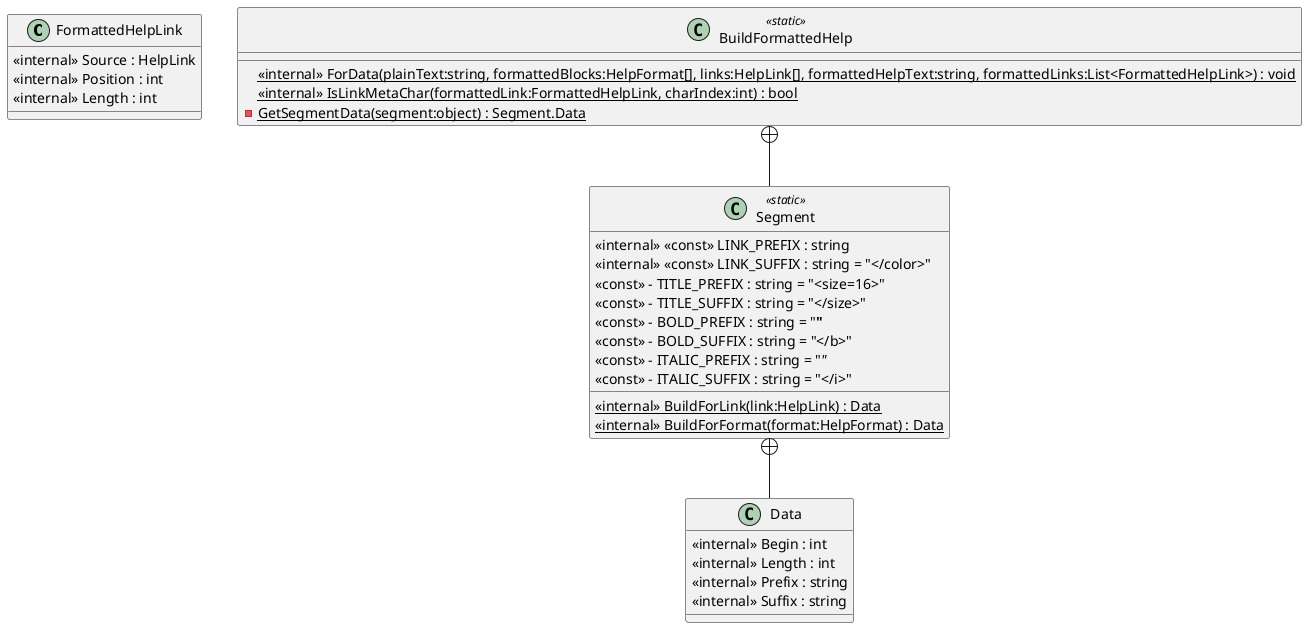 @startuml
class FormattedHelpLink {
    <<internal>> Source : HelpLink
    <<internal>> Position : int
    <<internal>> Length : int
}
class BuildFormattedHelp <<static>> {
    <<internal>> {static} ForData(plainText:string, formattedBlocks:HelpFormat[], links:HelpLink[], formattedHelpText:string, formattedLinks:List<FormattedHelpLink>) : void
    <<internal>> {static} IsLinkMetaChar(formattedLink:FormattedHelpLink, charIndex:int) : bool
    {static} - GetSegmentData(segment:object) : Segment.Data
}
class Segment <<static>> {
    <<internal>> {static} BuildForLink(link:HelpLink) : Data
    <<internal>> {static} BuildForFormat(format:HelpFormat) : Data
    <<internal>> <<const>> LINK_PREFIX : string
    <<internal>> <<const>> LINK_SUFFIX : string = "</color>"
    <<const>> - TITLE_PREFIX : string = "<size=16>"
    <<const>> - TITLE_SUFFIX : string = "</size>"
    <<const>> - BOLD_PREFIX : string = "<b>"
    <<const>> - BOLD_SUFFIX : string = "</b>"
    <<const>> - ITALIC_PREFIX : string = "<i>"
    <<const>> - ITALIC_SUFFIX : string = "</i>"
}
class Data {
    <<internal>> Begin : int
    <<internal>> Length : int
    <<internal>> Prefix : string
    <<internal>> Suffix : string
}
BuildFormattedHelp +-- Segment
Segment +-- Data
@enduml
